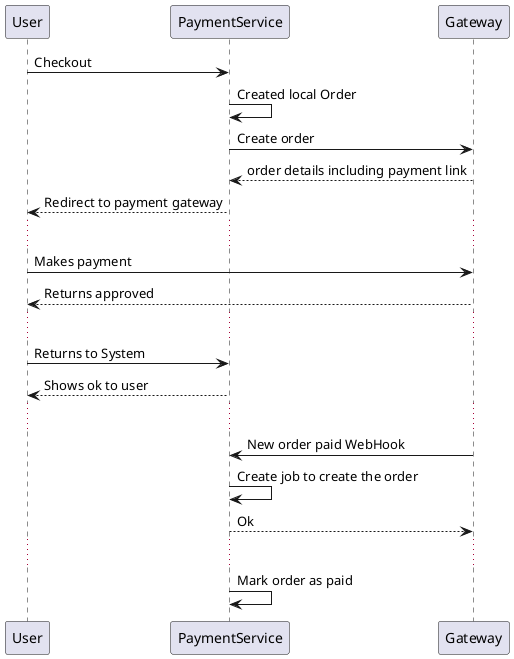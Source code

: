 @startuml
'https://plantuml.com/sequence-diagram

User -> PaymentService: Checkout
PaymentService -> PaymentService: Created local Order
PaymentService -> Gateway: Create order
PaymentService <-- Gateway: order details including payment link
User <-- PaymentService: Redirect to payment gateway

...

User -> Gateway: Makes payment
User <-- Gateway: Returns approved

...

User -> PaymentService: Returns to System
User <-- PaymentService: Shows ok to user

...

Gateway -> PaymentService: New order paid WebHook
PaymentService -> PaymentService: Create job to create the order
Gateway <-- PaymentService: Ok

...

PaymentService -> PaymentService: Mark order as paid

@enduml
